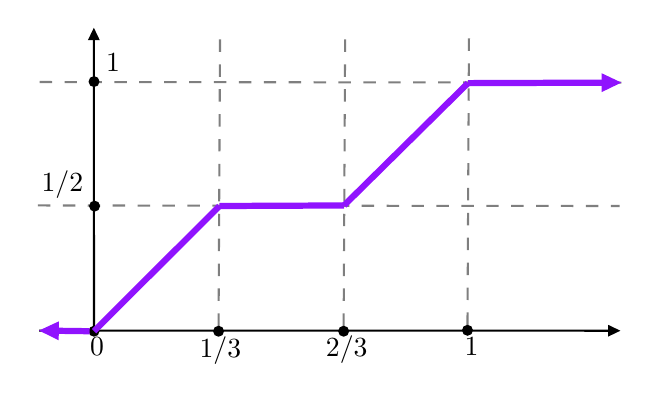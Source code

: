 

\tikzset{every picture/.style={line width=0.75pt}} %set default line width to 0.75pt        

\begin{tikzpicture}[x=0.5pt,y=0.5pt,yscale=-1,xscale=1]
%uncomment if require: \path (0,300); %set diagram left start at 0, and has height of 300

%Straight Lines [id:da28165983997622934] 
\draw    (50.2,250.2) -- (467.33,250.33) ;
\draw [shift={(470.33,250.33)}, rotate = 180.02] [fill={rgb, 255:red, 0; green, 0; blue, 0 }  ][line width=0.08]  [draw opacity=0] (8.93,-4.29) -- (0,0) -- (8.93,4.29) -- cycle    ;
%Flowchart: Connector [id:dp749884860381586] 
\draw  [fill={rgb, 255:red, 0; green, 0; blue, 0 }  ,fill opacity=1 ] (86.76,250.69) .. controls (86.76,248.94) and (88.18,247.52) .. (89.93,247.52) .. controls (91.68,247.52) and (93.1,248.94) .. (93.1,250.69) .. controls (93.1,252.44) and (91.68,253.86) .. (89.93,253.86) .. controls (88.18,253.86) and (86.76,252.44) .. (86.76,250.69) -- cycle ;
%Flowchart: Connector [id:dp4945414713497278] 
\draw  [fill={rgb, 255:red, 0; green, 0; blue, 0 }  ,fill opacity=1 ] (356.67,250.02) .. controls (356.67,248.27) and (358.08,246.86) .. (359.83,246.86) .. controls (361.58,246.86) and (363,248.27) .. (363,250.02) .. controls (363,251.77) and (361.58,253.19) .. (359.83,253.19) .. controls (358.08,253.19) and (356.67,251.77) .. (356.67,250.02) -- cycle ;
%Flowchart: Connector [id:dp22339919899350247] 
\draw  [fill={rgb, 255:red, 0; green, 0; blue, 0 }  ,fill opacity=1 ] (176.76,250.69) .. controls (176.76,248.94) and (178.18,247.52) .. (179.93,247.52) .. controls (181.68,247.52) and (183.1,248.94) .. (183.1,250.69) .. controls (183.1,252.44) and (181.68,253.86) .. (179.93,253.86) .. controls (178.18,253.86) and (176.76,252.44) .. (176.76,250.69) -- cycle ;
%Flowchart: Connector [id:dp8699143961304234] 
\draw  [fill={rgb, 255:red, 0; green, 0; blue, 0 }  ,fill opacity=1 ] (267.16,250.69) .. controls (267.16,248.94) and (268.58,247.52) .. (270.33,247.52) .. controls (272.08,247.52) and (273.5,248.94) .. (273.5,250.69) .. controls (273.5,252.44) and (272.08,253.86) .. (270.33,253.86) .. controls (268.58,253.86) and (267.16,252.44) .. (267.16,250.69) -- cycle ;
%Straight Lines [id:da6785490283546702] 
\draw    (89.93,247.52) -- (89.8,34.4) ;
\draw [shift={(89.8,31.4)}, rotate = 449.97] [fill={rgb, 255:red, 0; green, 0; blue, 0 }  ][line width=0.08]  [draw opacity=0] (8.93,-4.29) -- (0,0) -- (8.93,4.29) -- cycle    ;
%Flowchart: Connector [id:dp6017519916806864] 
\draw  [fill={rgb, 255:red, 0; green, 0; blue, 0 }  ,fill opacity=1 ] (86.76,70.29) .. controls (86.76,68.54) and (88.18,67.12) .. (89.93,67.12) .. controls (91.68,67.12) and (93.1,68.54) .. (93.1,70.29) .. controls (93.1,72.04) and (91.68,73.46) .. (89.93,73.46) .. controls (88.18,73.46) and (86.76,72.04) .. (86.76,70.29) -- cycle ;
%Straight Lines [id:da7794727694597656] 
\draw [color={rgb, 255:red, 0; green, 0; blue, 0 }  ,draw opacity=0.5 ] [dash pattern={on 4.5pt off 4.5pt}]  (50.6,70.6) -- (471,71) ;
%Flowchart: Connector [id:dp9275474146310922] 
\draw  [fill={rgb, 255:red, 0; green, 0; blue, 0 }  ,fill opacity=1 ] (87.16,160.29) .. controls (87.16,158.54) and (88.58,157.12) .. (90.33,157.12) .. controls (92.08,157.12) and (93.5,158.54) .. (93.5,160.29) .. controls (93.5,162.04) and (92.08,163.46) .. (90.33,163.46) .. controls (88.58,163.46) and (87.16,162.04) .. (87.16,160.29) -- cycle ;
%Straight Lines [id:da11073911854340657] 
\draw [color={rgb, 255:red, 0; green, 0; blue, 0 }  ,draw opacity=0.5 ] [dash pattern={on 4.5pt off 4.5pt}]  (49.4,159.8) -- (469.8,160.2) ;
%Straight Lines [id:da18609205034594312] 
\draw [color={rgb, 255:red, 0; green, 0; blue, 0 }  ,draw opacity=0.5 ] [dash pattern={on 4.5pt off 4.5pt}]  (181,39.8) -- (179.93,247.52) ;
%Straight Lines [id:da06966607544396752] 
\draw [color={rgb, 255:red, 0; green, 0; blue, 0 }  ,draw opacity=0.5 ] [dash pattern={on 4.5pt off 4.5pt}]  (271.4,39.8) -- (270.33,247.52) ;
%Straight Lines [id:da20245772431088271] 
\draw [color={rgb, 255:red, 0; green, 0; blue, 0 }  ,draw opacity=0.5 ] [dash pattern={on 4.5pt off 4.5pt}]  (360.9,39.13) -- (359.83,246.86) ;
%Straight Lines [id:da606177580681843] 
\draw [color={rgb, 255:red, 144; green, 19; blue, 254 }  ,draw opacity=1 ][line width=2.25]    (180.6,160.2) -- (270.6,159.8) ;
%Straight Lines [id:da9035553151015281] 
\draw [color={rgb, 255:red, 144; green, 19; blue, 254 }  ,draw opacity=1 ][line width=2.25]    (86.76,250.69) -- (55.2,250.27) ;
\draw [shift={(50.2,250.2)}, rotate = 360.77] [fill={rgb, 255:red, 144; green, 19; blue, 254 }  ,fill opacity=1 ][line width=0.08]  [draw opacity=0] (14.29,-6.86) -- (0,0) -- (14.29,6.86) -- cycle    ;
%Straight Lines [id:da8916377477896897] 
\draw [color={rgb, 255:red, 144; green, 19; blue, 254 }  ,draw opacity=1 ][line width=2.25]    (360.2,71.4) -- (466,71.02) ;
\draw [shift={(471,71)}, rotate = 539.79] [fill={rgb, 255:red, 144; green, 19; blue, 254 }  ,fill opacity=1 ][line width=0.08]  [draw opacity=0] (14.29,-6.86) -- (0,0) -- (14.29,6.86) -- cycle    ;
%Straight Lines [id:da17503309300846714] 
\draw [color={rgb, 255:red, 144; green, 19; blue, 254 }  ,draw opacity=1 ][line width=2.25]    (89.93,250.69) -- (180.6,160.2) ;
%Straight Lines [id:da41868867930852605] 
\draw [color={rgb, 255:red, 144; green, 19; blue, 254 }  ,draw opacity=1 ][line width=2.25]    (270.6,159.8) -- (360.2,71.4) ;

% Text Node
\draw (84.8,253) node [anchor=north west][inner sep=0.75pt]   [align=left] {$\displaystyle 0$};
% Text Node
\draw (355.6,253) node [anchor=north west][inner sep=0.75pt]   [align=left] {$\displaystyle 1$};
% Text Node
\draw (164,252.4) node [anchor=north west][inner sep=0.75pt]  [font=\normalsize] [align=left] {$\displaystyle 1/3$};
% Text Node
\draw (255.33,251.73) node [anchor=north west][inner sep=0.75pt]  [font=\normalsize] [align=left] {$\displaystyle 2/3$};
% Text Node
\draw (96.4,47.6) node [anchor=north west][inner sep=0.75pt]   [align=left] {$\displaystyle 1$};
% Text Node
\draw (49.8,132.4) node [anchor=north west][inner sep=0.75pt]  [font=\normalsize] [align=left] {$\displaystyle 1/2$};


\end{tikzpicture}
